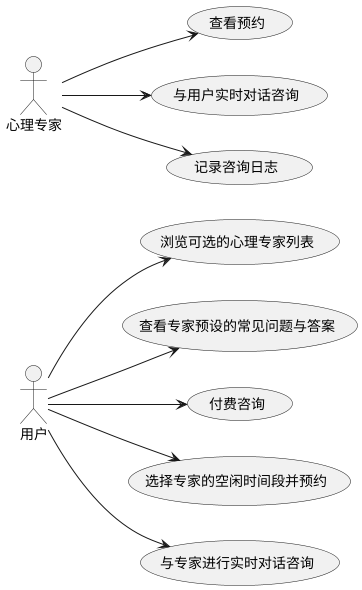 @startuml
left to right direction
actor 用户
actor 心理专家

usecase (浏览可选的心理专家列表) as UC1
usecase (查看专家预设的常见问题与答案) as UC2
usecase (付费咨询) as UC3
usecase (选择专家的空闲时间段并预约) as UC4
usecase (与专家进行实时对话咨询) as UC5
usecase (查看预约) as UC6
usecase (与用户实时对话咨询) as UC7
usecase (记录咨询日志) as UC8

用户 --> UC1
用户 --> UC2
用户 --> UC3
用户 --> UC4
用户 --> UC5

心理专家 --> UC6
心理专家 --> UC7
心理专家 --> UC8
@enduml